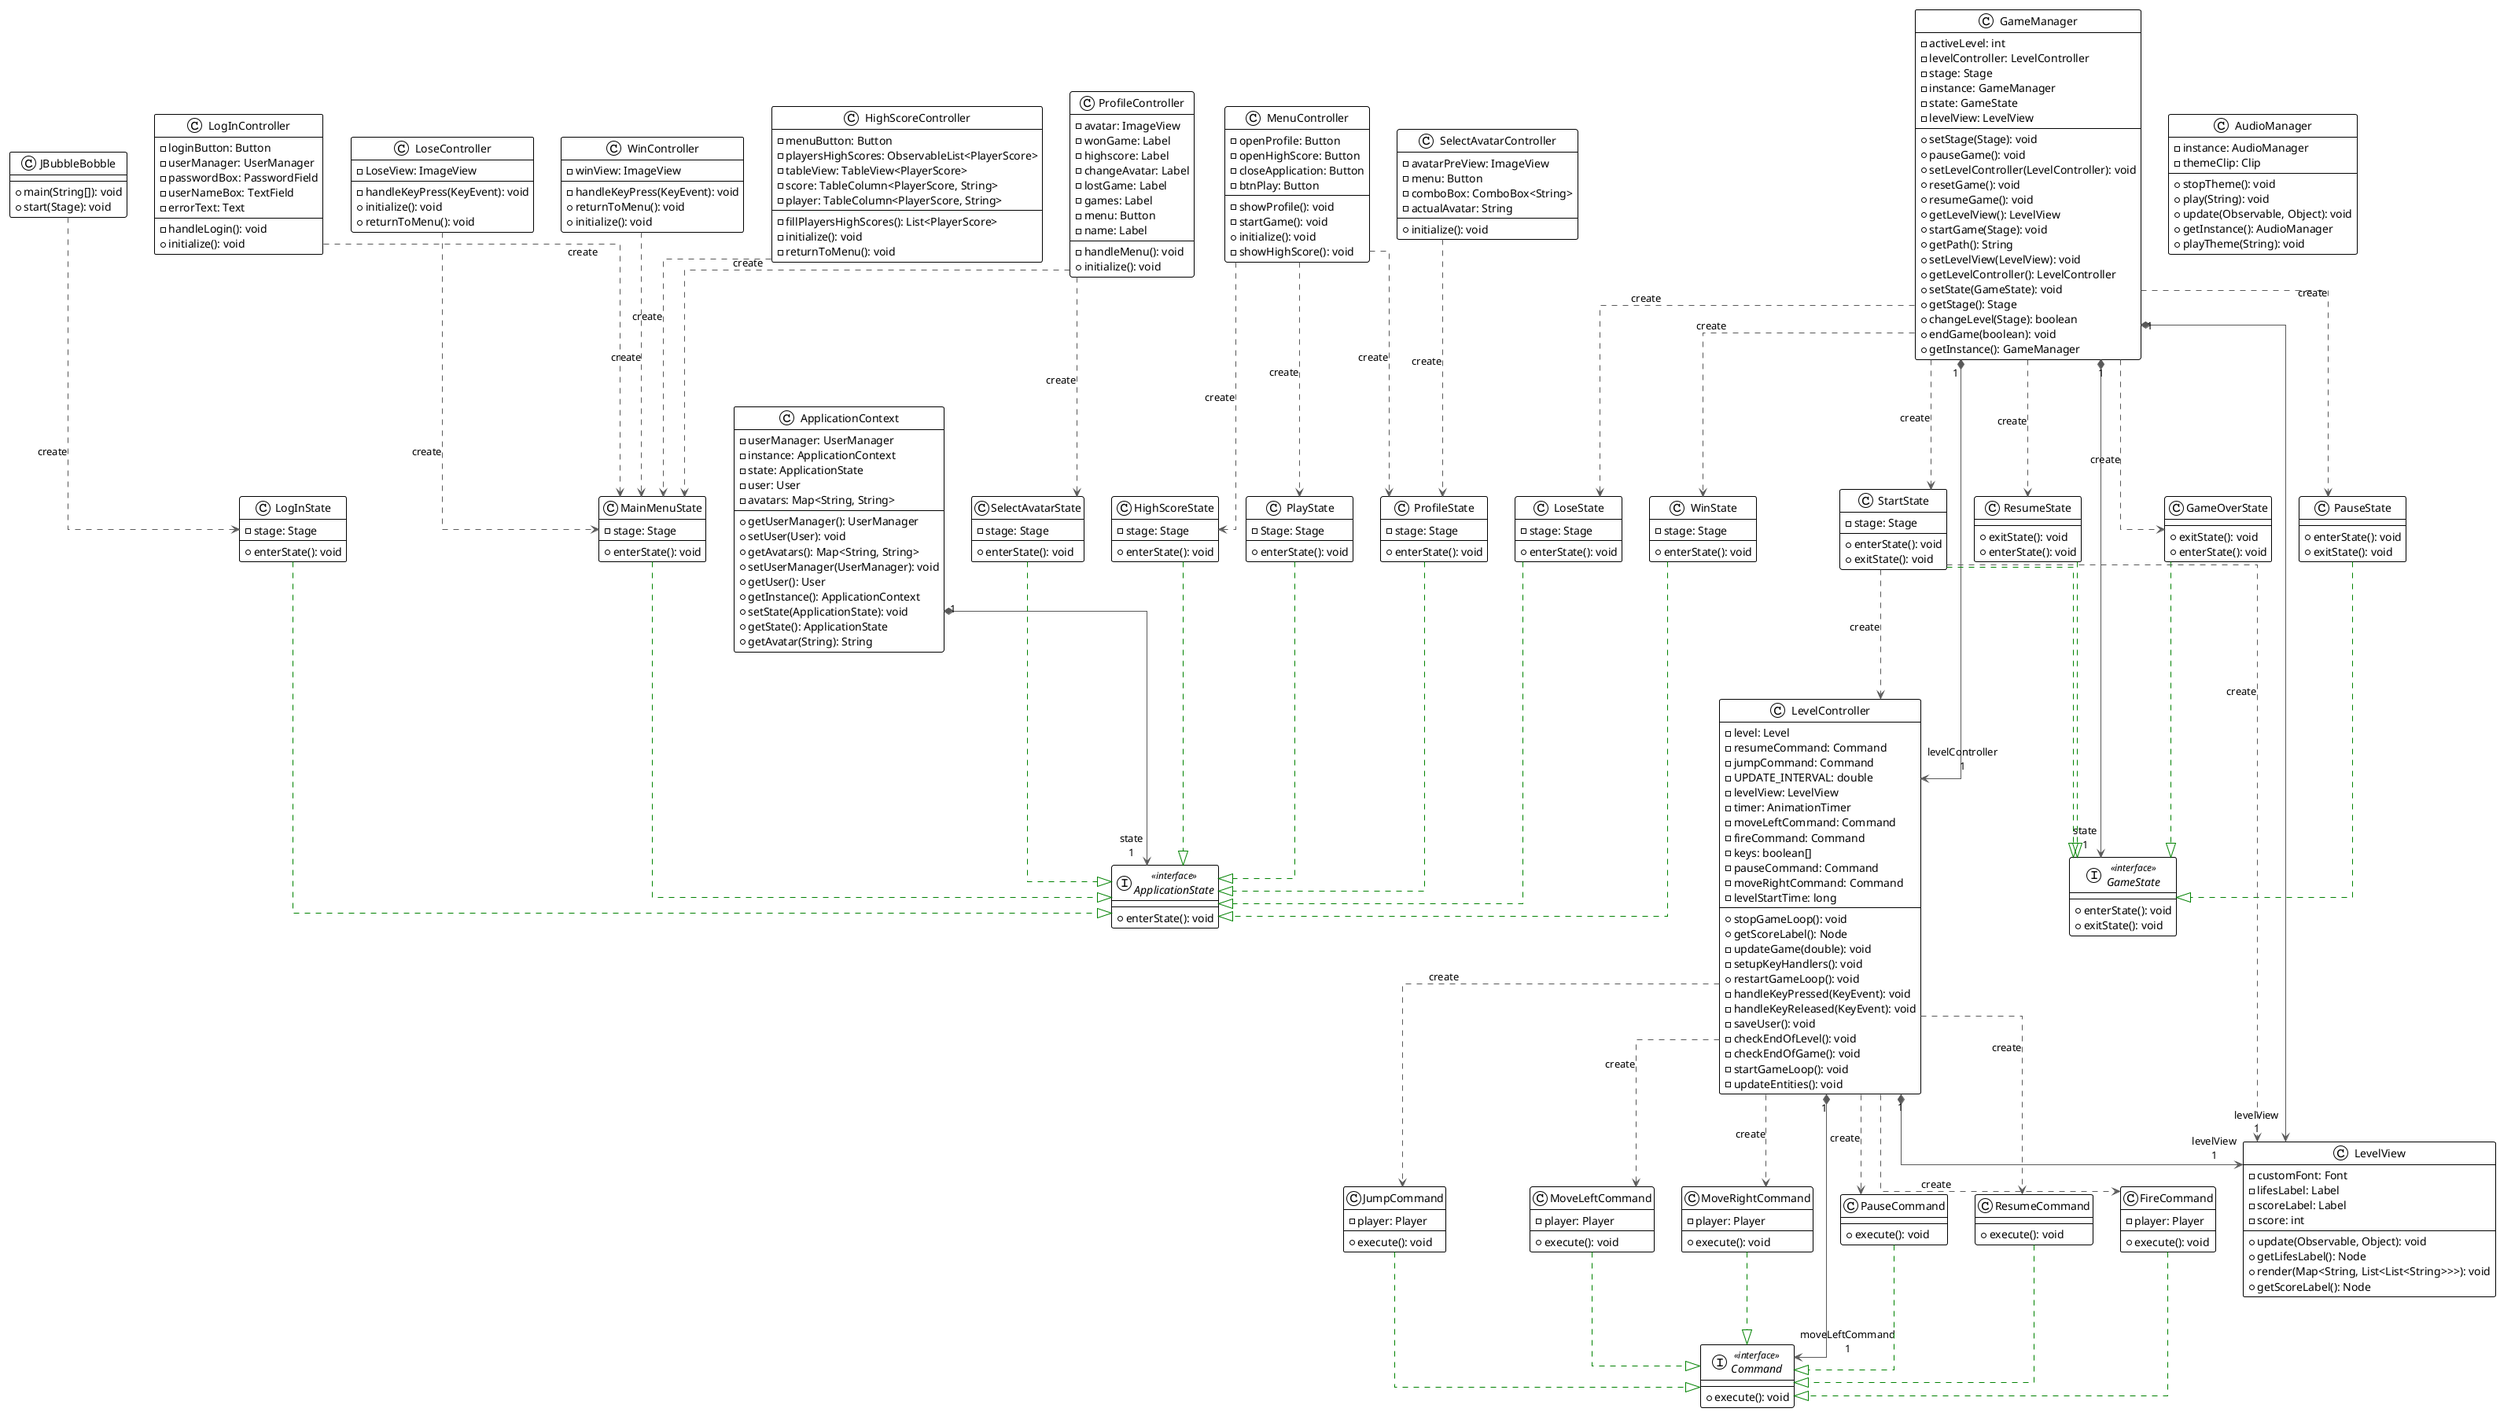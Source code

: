 @startuml

!theme plain
top to bottom direction
skinparam linetype ortho

class ApplicationContext {
  - userManager: UserManager
  - instance: ApplicationContext
  - state: ApplicationState
  - user: User
  - avatars: Map<String, String>
  + getUserManager(): UserManager
  + setUser(User): void
  + getAvatars(): Map<String, String>
  + setUserManager(UserManager): void
  + getUser(): User
  + getInstance(): ApplicationContext
  + setState(ApplicationState): void
  + getState(): ApplicationState
  + getAvatar(String): String
}
interface ApplicationState << interface >> {
  + enterState(): void
}
class AudioManager {
  - instance: AudioManager
  - themeClip: Clip
  + stopTheme(): void
  + play(String): void
  + update(Observable, Object): void
  + getInstance(): AudioManager
  + playTheme(String): void
}
interface Command << interface >> {
  + execute(): void
}
class FireCommand {
  - player: Player
  + execute(): void
}
class GameManager {
  - activeLevel: int
  - levelController: LevelController
  - stage: Stage
  - instance: GameManager
  - state: GameState
  - levelView: LevelView
  + setStage(Stage): void
  + pauseGame(): void
  + setLevelController(LevelController): void
  + resetGame(): void
  + resumeGame(): void
  + getLevelView(): LevelView
  + startGame(Stage): void
  + getPath(): String
  + setLevelView(LevelView): void
  + getLevelController(): LevelController
  + setState(GameState): void
  + getStage(): Stage
  + changeLevel(Stage): boolean
  + endGame(boolean): void
  + getInstance(): GameManager
}
class GameOverState {
  + exitState(): void
  + enterState(): void
}
interface GameState << interface >> {
  + enterState(): void
  + exitState(): void
}
class HighScoreController {
  - menuButton: Button
  - playersHighScores: ObservableList<PlayerScore>
  - tableView: TableView<PlayerScore>
  - score: TableColumn<PlayerScore, String>
  - player: TableColumn<PlayerScore, String>
  - fillPlayersHighScores(): List<PlayerScore>
  - initialize(): void
  - returnToMenu(): void
}
class HighScoreState {
  - stage: Stage
  + enterState(): void
}
class JBubbleBobble {
  + main(String[]): void
  + start(Stage): void
}
class JumpCommand {
  - player: Player
  + execute(): void
}
class LevelController {
  - level: Level
  - resumeCommand: Command
  - jumpCommand: Command
  - UPDATE_INTERVAL: double
  - levelView: LevelView
  - timer: AnimationTimer
  - moveLeftCommand: Command
  - fireCommand: Command
  - keys: boolean[]
  - pauseCommand: Command
  - moveRightCommand: Command
  - levelStartTime: long
  + stopGameLoop(): void
  + getScoreLabel(): Node
  - updateGame(double): void
  - setupKeyHandlers(): void
  + restartGameLoop(): void
  - handleKeyPressed(KeyEvent): void
  - handleKeyReleased(KeyEvent): void
  - saveUser(): void
  - checkEndOfLevel(): void
  - checkEndOfGame(): void
  - startGameLoop(): void
  - updateEntities(): void
}
class LevelView {
  - customFont: Font
  - lifesLabel: Label
  - scoreLabel: Label
  - score: int
  + update(Observable, Object): void
  + getLifesLabel(): Node
  + render(Map<String, List<List<String>>>): void
  + getScoreLabel(): Node
}
class LogInController {
  - loginButton: Button
  - userManager: UserManager
  - passwordBox: PasswordField
  - userNameBox: TextField
  - errorText: Text
  - handleLogin(): void
  + initialize(): void
}
class LogInState {
  - stage: Stage
  + enterState(): void
}
class LoseController {
  - LoseView: ImageView
  - handleKeyPress(KeyEvent): void
  + initialize(): void
  + returnToMenu(): void
}
class LoseState {
  - stage: Stage
  + enterState(): void
}
class MainMenuState {
  - stage: Stage
  + enterState(): void
}
class MenuController {
  - openProfile: Button
  - openHighScore: Button
  - closeApplication: Button
  - btnPlay: Button
  - showProfile(): void
  - startGame(): void
  + initialize(): void
  - showHighScore(): void
}
class MoveLeftCommand {
  - player: Player
  + execute(): void
}
class MoveRightCommand {
  - player: Player
  + execute(): void
}
class PauseCommand {
  + execute(): void
}
class PauseState {
  + enterState(): void
  + exitState(): void
}
class PlayState {
  - Stage: Stage
  + enterState(): void
}
class ProfileController {
  - avatar: ImageView
  - wonGame: Label
  - highscore: Label
  - changeAvatar: Label
  - lostGame: Label
  - games: Label
  - menu: Button
  - name: Label
  - handleMenu(): void
  + initialize(): void
}
class ProfileState {
  - stage: Stage
  + enterState(): void
}
class ResumeCommand {
  + execute(): void
}
class ResumeState {
  + exitState(): void
  + enterState(): void
}
class SelectAvatarController {
  - avatarPreView: ImageView
  - menu: Button
  - comboBox: ComboBox<String>
  - actualAvatar: String
  + initialize(): void
}
class SelectAvatarState {
  - stage: Stage
  + enterState(): void
}
class StartState {
  - stage: Stage
  + enterState(): void
  + exitState(): void
}
class WinController {
  - winView: ImageView
  - handleKeyPress(KeyEvent): void
  + returnToMenu(): void
  + initialize(): void
}
class WinState {
  - stage: Stage
  + enterState(): void
}

ApplicationContext     "1" *-[#595959,plain]-> "state\n1" ApplicationState       
FireCommand             -[#008200,dashed]-^  Command                
GameManager             -[#595959,dashed]->  GameOverState          : "«create»"
GameManager            "1" *-[#595959,plain]-> "state\n1" GameState              
GameManager            "1" *-[#595959,plain]-> "levelController\n1" LevelController        
GameManager            "1" *-[#595959,plain]-> "levelView\n1" LevelView              
GameManager             -[#595959,dashed]->  LoseState              : "«create»"
GameManager             -[#595959,dashed]->  PauseState             : "«create»"
GameManager             -[#595959,dashed]->  ResumeState            : "«create»"
GameManager             -[#595959,dashed]->  StartState             : "«create»"
GameManager             -[#595959,dashed]->  WinState               : "«create»"
GameOverState           -[#008200,dashed]-^  GameState              
HighScoreController     -[#595959,dashed]->  MainMenuState          : "«create»"
HighScoreState          -[#008200,dashed]-|>  ApplicationState
JBubbleBobble           -[#595959,dashed]->  LogInState             : "«create»"
JumpCommand             -[#008200,dashed]-^  Command                
LevelController        "1" *-[#595959,plain]-> "moveLeftCommand\n1" Command                
LevelController         -[#595959,dashed]->  FireCommand            : "«create»"
LevelController         -[#595959,dashed]->  JumpCommand            : "«create»"
LevelController        "1" *-[#595959,plain]-> "levelView\n1" LevelView              
LevelController         -[#595959,dashed]->  MoveLeftCommand        : "«create»"
LevelController         -[#595959,dashed]->  MoveRightCommand       : "«create»"
LevelController         -[#595959,dashed]->  PauseCommand           : "«create»"
LevelController         -[#595959,dashed]->  ResumeCommand          : "«create»"
LogInController         -[#595959,dashed]->  MainMenuState          : "«create»"
LogInState              -[#008200,dashed]-^  ApplicationState       
LoseController          -[#595959,dashed]->  MainMenuState          : "«create»"
LoseState               -[#008200,dashed]-^  ApplicationState       
MainMenuState           -[#008200,dashed]-^  ApplicationState       
MenuController          -[#595959,dashed]->  HighScoreState         : "«create»"
MenuController          -[#595959,dashed]->  PlayState              : "«create»"
MenuController          -[#595959,dashed]->  ProfileState           : "«create»"
MoveLeftCommand         -[#008200,dashed]-^  Command                
MoveRightCommand        -[#008200,dashed]-^  Command                
PauseCommand            -[#008200,dashed]-^  Command                
PauseState              -[#008200,dashed]-^  GameState              
PlayState               -[#008200,dashed]-^  ApplicationState       
ProfileController       -[#595959,dashed]->  MainMenuState          : "«create»"
ProfileController       -[#595959,dashed]->  SelectAvatarState      : "«create»"
ProfileState            -[#008200,dashed]-^  ApplicationState       
ResumeCommand           -[#008200,dashed]-^  Command                
ResumeState             -[#008200,dashed]-^  GameState              
SelectAvatarController  -[#595959,dashed]->  ProfileState           : "«create»"
SelectAvatarState       -[#008200,dashed]-^  ApplicationState       
StartState              -[#008200,dashed]-^  GameState              
StartState              -[#595959,dashed]->  LevelController        : "«create»"
StartState              -[#595959,dashed]->  LevelView              : "«create»"
WinController           -[#595959,dashed]->  MainMenuState          : "«create»"
WinState                -[#008200,dashed]-^  ApplicationState       
@enduml
